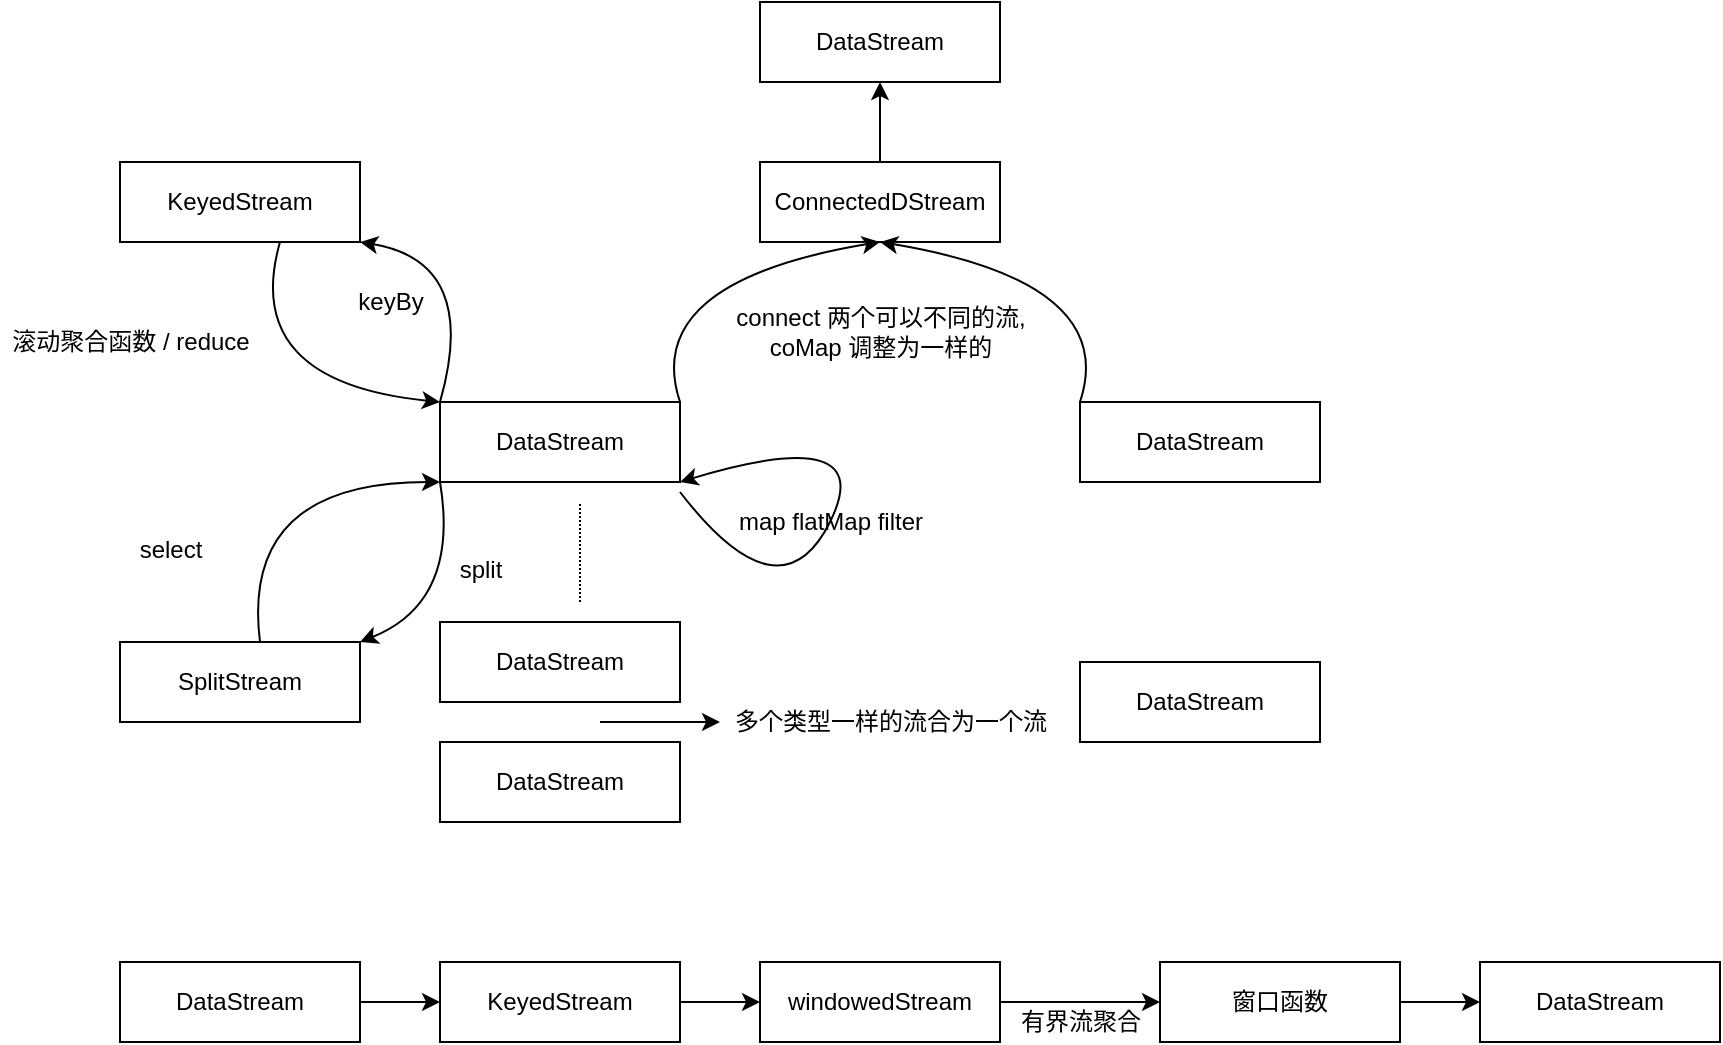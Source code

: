 <mxfile version="13.2.4" type="device"><diagram id="0tcimhNZR8DmWhF_4oQC" name="Page-1"><mxGraphModel dx="1051" dy="620" grid="1" gridSize="10" guides="1" tooltips="1" connect="1" arrows="1" fold="1" page="1" pageScale="1" pageWidth="1169" pageHeight="827" math="0" shadow="0"><root><mxCell id="0"/><mxCell id="1" parent="0"/><mxCell id="y6w-3kP5ungJGHHzHP2P-1" value="DataStream" style="rounded=0;whiteSpace=wrap;html=1;" parent="1" vertex="1"><mxGeometry x="360" y="320" width="120" height="40" as="geometry"/></mxCell><mxCell id="y6w-3kP5ungJGHHzHP2P-2" value="KeyedStream" style="rounded=0;whiteSpace=wrap;html=1;" parent="1" vertex="1"><mxGeometry x="200" y="200" width="120" height="40" as="geometry"/></mxCell><mxCell id="y6w-3kP5ungJGHHzHP2P-36" value="" style="edgeStyle=orthogonalEdgeStyle;rounded=0;orthogonalLoop=1;jettySize=auto;html=1;startArrow=none;startFill=0;endArrow=classic;endFill=1;" parent="1" source="y6w-3kP5ungJGHHzHP2P-3" target="y6w-3kP5ungJGHHzHP2P-30" edge="1"><mxGeometry relative="1" as="geometry"/></mxCell><mxCell id="y6w-3kP5ungJGHHzHP2P-3" value="ConnectedDStream" style="rounded=0;whiteSpace=wrap;html=1;" parent="1" vertex="1"><mxGeometry x="520" y="200" width="120" height="40" as="geometry"/></mxCell><mxCell id="y6w-3kP5ungJGHHzHP2P-5" value="SplitStream" style="rounded=0;whiteSpace=wrap;html=1;" parent="1" vertex="1"><mxGeometry x="200" y="440" width="120" height="40" as="geometry"/></mxCell><mxCell id="y6w-3kP5ungJGHHzHP2P-6" value="" style="curved=1;endArrow=classic;html=1;exitX=0;exitY=0;exitDx=0;exitDy=0;entryX=1;entryY=1;entryDx=0;entryDy=0;" parent="1" source="y6w-3kP5ungJGHHzHP2P-1" target="y6w-3kP5ungJGHHzHP2P-2" edge="1"><mxGeometry width="50" height="50" relative="1" as="geometry"><mxPoint x="390" y="340" as="sourcePoint"/><mxPoint x="440" y="290" as="targetPoint"/><Array as="points"><mxPoint x="380" y="250"/></Array></mxGeometry></mxCell><mxCell id="y6w-3kP5ungJGHHzHP2P-7" value="keyBy" style="text;html=1;align=center;verticalAlign=middle;resizable=0;points=[];autosize=1;" parent="1" vertex="1"><mxGeometry x="310" y="260" width="50" height="20" as="geometry"/></mxCell><mxCell id="y6w-3kP5ungJGHHzHP2P-10" value="" style="curved=1;endArrow=none;html=1;entryX=1;entryY=1;entryDx=0;entryDy=0;startArrow=classic;startFill=1;endFill=0;" parent="1" edge="1"><mxGeometry width="50" height="50" relative="1" as="geometry"><mxPoint x="360" y="320" as="sourcePoint"/><mxPoint x="280" y="240" as="targetPoint"/><Array as="points"><mxPoint x="260" y="310"/></Array></mxGeometry></mxCell><mxCell id="y6w-3kP5ungJGHHzHP2P-11" value="滚动聚合函数 / reduce" style="text;html=1;align=center;verticalAlign=middle;resizable=0;points=[];autosize=1;" parent="1" vertex="1"><mxGeometry x="140" y="280" width="130" height="20" as="geometry"/></mxCell><mxCell id="y6w-3kP5ungJGHHzHP2P-12" value="" style="curved=1;endArrow=none;html=1;exitX=1;exitY=0;exitDx=0;exitDy=0;entryX=0;entryY=1;entryDx=0;entryDy=0;startArrow=classic;startFill=1;endFill=0;" parent="1" source="y6w-3kP5ungJGHHzHP2P-5" target="y6w-3kP5ungJGHHzHP2P-1" edge="1"><mxGeometry width="50" height="50" relative="1" as="geometry"><mxPoint x="380" y="490" as="sourcePoint"/><mxPoint x="340" y="410" as="targetPoint"/><Array as="points"><mxPoint x="370" y="420"/></Array></mxGeometry></mxCell><mxCell id="y6w-3kP5ungJGHHzHP2P-13" value="" style="curved=1;endArrow=none;html=1;startArrow=classic;startFill=1;endFill=0;exitX=0;exitY=1;exitDx=0;exitDy=0;" parent="1" source="y6w-3kP5ungJGHHzHP2P-1" edge="1"><mxGeometry width="50" height="50" relative="1" as="geometry"><mxPoint x="360" y="370" as="sourcePoint"/><mxPoint x="270" y="440" as="targetPoint"/><Array as="points"><mxPoint x="260" y="360"/></Array></mxGeometry></mxCell><mxCell id="y6w-3kP5ungJGHHzHP2P-14" value="split" style="text;html=1;align=center;verticalAlign=middle;resizable=0;points=[];autosize=1;" parent="1" vertex="1"><mxGeometry x="360" y="394" width="40" height="20" as="geometry"/></mxCell><mxCell id="y6w-3kP5ungJGHHzHP2P-15" value="select" style="text;html=1;align=center;verticalAlign=middle;resizable=0;points=[];autosize=1;" parent="1" vertex="1"><mxGeometry x="200" y="384" width="50" height="20" as="geometry"/></mxCell><mxCell id="y6w-3kP5ungJGHHzHP2P-16" value="" style="curved=1;endArrow=classic;html=1;exitX=0;exitY=0;exitDx=0;exitDy=0;entryX=0.5;entryY=1;entryDx=0;entryDy=0;" parent="1" target="y6w-3kP5ungJGHHzHP2P-3" edge="1"><mxGeometry width="50" height="50" relative="1" as="geometry"><mxPoint x="480" y="320" as="sourcePoint"/><mxPoint x="440" y="240" as="targetPoint"/><Array as="points"><mxPoint x="460" y="260"/></Array></mxGeometry></mxCell><mxCell id="y6w-3kP5ungJGHHzHP2P-18" value="connect 两个可以不同的流,&lt;br&gt;coMap 调整为一样的" style="text;html=1;align=center;verticalAlign=middle;resizable=0;points=[];autosize=1;" parent="1" vertex="1"><mxGeometry x="500" y="270" width="160" height="30" as="geometry"/></mxCell><mxCell id="y6w-3kP5ungJGHHzHP2P-20" value="" style="curved=1;endArrow=classic;html=1;entryX=1;entryY=1;entryDx=0;entryDy=0;" parent="1" target="y6w-3kP5ungJGHHzHP2P-1" edge="1"><mxGeometry width="50" height="50" relative="1" as="geometry"><mxPoint x="480" y="365" as="sourcePoint"/><mxPoint x="530" y="315" as="targetPoint"/><Array as="points"><mxPoint x="530" y="430"/><mxPoint x="580" y="330"/></Array></mxGeometry></mxCell><mxCell id="y6w-3kP5ungJGHHzHP2P-21" value="map flatMap filter" style="text;html=1;align=center;verticalAlign=middle;resizable=0;points=[];autosize=1;" parent="1" vertex="1"><mxGeometry x="500" y="370" width="110" height="20" as="geometry"/></mxCell><mxCell id="y6w-3kP5ungJGHHzHP2P-22" value="DataStream" style="rounded=0;whiteSpace=wrap;html=1;" parent="1" vertex="1"><mxGeometry x="680" y="320" width="120" height="40" as="geometry"/></mxCell><mxCell id="y6w-3kP5ungJGHHzHP2P-23" value="" style="curved=1;endArrow=classic;html=1;exitX=0;exitY=0;exitDx=0;exitDy=0;entryX=0.5;entryY=1;entryDx=0;entryDy=0;" parent="1" target="y6w-3kP5ungJGHHzHP2P-3" edge="1"><mxGeometry width="50" height="50" relative="1" as="geometry"><mxPoint x="680" y="320" as="sourcePoint"/><mxPoint x="720" y="240" as="targetPoint"/><Array as="points"><mxPoint x="700" y="260"/></Array></mxGeometry></mxCell><mxCell id="y6w-3kP5ungJGHHzHP2P-24" value="DataStream" style="rounded=0;whiteSpace=wrap;html=1;" parent="1" vertex="1"><mxGeometry x="360" y="430" width="120" height="40" as="geometry"/></mxCell><mxCell id="y6w-3kP5ungJGHHzHP2P-25" value="DataStream" style="rounded=0;whiteSpace=wrap;html=1;" parent="1" vertex="1"><mxGeometry x="360" y="490" width="120" height="40" as="geometry"/></mxCell><mxCell id="y6w-3kP5ungJGHHzHP2P-28" value="" style="endArrow=classic;html=1;" parent="1" edge="1"><mxGeometry width="50" height="50" relative="1" as="geometry"><mxPoint x="440" y="480" as="sourcePoint"/><mxPoint x="500" y="480" as="targetPoint"/></mxGeometry></mxCell><mxCell id="y6w-3kP5ungJGHHzHP2P-29" value="多个类型一样的流合为一个流" style="text;html=1;align=center;verticalAlign=middle;resizable=0;points=[];autosize=1;" parent="1" vertex="1"><mxGeometry x="500" y="470" width="170" height="20" as="geometry"/></mxCell><mxCell id="y6w-3kP5ungJGHHzHP2P-30" value="DataStream" style="rounded=0;whiteSpace=wrap;html=1;" parent="1" vertex="1"><mxGeometry x="520" y="120" width="120" height="40" as="geometry"/></mxCell><mxCell id="y6w-3kP5ungJGHHzHP2P-38" value="" style="endArrow=none;dashed=1;html=1;dashPattern=1 1;" parent="1" edge="1"><mxGeometry width="50" height="50" relative="1" as="geometry"><mxPoint x="430" y="420" as="sourcePoint"/><mxPoint x="430" y="370" as="targetPoint"/></mxGeometry></mxCell><mxCell id="y6w-3kP5ungJGHHzHP2P-39" value="DataStream" style="rounded=0;whiteSpace=wrap;html=1;" parent="1" vertex="1"><mxGeometry x="680" y="450" width="120" height="40" as="geometry"/></mxCell><mxCell id="s1Yql0J0Whl_dgYWiDdU-8" value="" style="edgeStyle=orthogonalEdgeStyle;rounded=0;orthogonalLoop=1;jettySize=auto;html=1;" parent="1" source="s1Yql0J0Whl_dgYWiDdU-6" target="s1Yql0J0Whl_dgYWiDdU-7" edge="1"><mxGeometry relative="1" as="geometry"/></mxCell><mxCell id="s1Yql0J0Whl_dgYWiDdU-6" value="DataStream" style="rounded=0;whiteSpace=wrap;html=1;" parent="1" vertex="1"><mxGeometry x="200" y="600" width="120" height="40" as="geometry"/></mxCell><mxCell id="s1Yql0J0Whl_dgYWiDdU-10" value="" style="edgeStyle=orthogonalEdgeStyle;rounded=0;orthogonalLoop=1;jettySize=auto;html=1;" parent="1" source="s1Yql0J0Whl_dgYWiDdU-7" target="s1Yql0J0Whl_dgYWiDdU-9" edge="1"><mxGeometry relative="1" as="geometry"/></mxCell><mxCell id="s1Yql0J0Whl_dgYWiDdU-7" value="KeyedStream" style="rounded=0;whiteSpace=wrap;html=1;" parent="1" vertex="1"><mxGeometry x="360" y="600" width="120" height="40" as="geometry"/></mxCell><mxCell id="s1Yql0J0Whl_dgYWiDdU-12" style="edgeStyle=orthogonalEdgeStyle;rounded=0;orthogonalLoop=1;jettySize=auto;html=1;entryX=0;entryY=0.5;entryDx=0;entryDy=0;" parent="1" source="s1Yql0J0Whl_dgYWiDdU-9" target="s1Yql0J0Whl_dgYWiDdU-11" edge="1"><mxGeometry relative="1" as="geometry"/></mxCell><mxCell id="s1Yql0J0Whl_dgYWiDdU-9" value="windowedStream" style="rounded=0;whiteSpace=wrap;html=1;" parent="1" vertex="1"><mxGeometry x="520" y="600" width="120" height="40" as="geometry"/></mxCell><mxCell id="s1Yql0J0Whl_dgYWiDdU-18" style="edgeStyle=orthogonalEdgeStyle;rounded=0;orthogonalLoop=1;jettySize=auto;html=1;entryX=0;entryY=0.5;entryDx=0;entryDy=0;" parent="1" source="s1Yql0J0Whl_dgYWiDdU-11" target="s1Yql0J0Whl_dgYWiDdU-16" edge="1"><mxGeometry relative="1" as="geometry"/></mxCell><mxCell id="s1Yql0J0Whl_dgYWiDdU-11" value="窗口函数" style="rounded=0;whiteSpace=wrap;html=1;" parent="1" vertex="1"><mxGeometry x="720" y="600" width="120" height="40" as="geometry"/></mxCell><mxCell id="s1Yql0J0Whl_dgYWiDdU-13" value="有界流聚合" style="text;html=1;align=center;verticalAlign=middle;resizable=0;points=[];autosize=1;" parent="1" vertex="1"><mxGeometry x="640" y="620" width="80" height="20" as="geometry"/></mxCell><mxCell id="s1Yql0J0Whl_dgYWiDdU-16" value="DataStream" style="rounded=0;whiteSpace=wrap;html=1;" parent="1" vertex="1"><mxGeometry x="880" y="600" width="120" height="40" as="geometry"/></mxCell></root></mxGraphModel></diagram></mxfile>